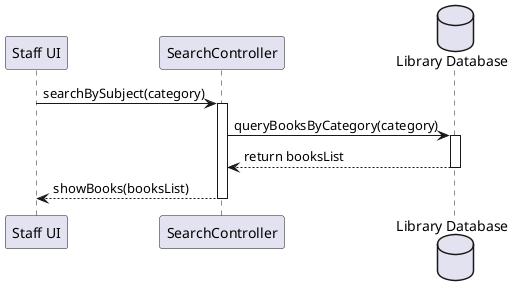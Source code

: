 @startuml
participant "Staff UI" as StaffUI
participant "SearchController" as Controller
database "Library Database" as LibraryDB

StaffUI -> Controller : searchBySubject(category)
activate Controller

Controller -> LibraryDB : queryBooksByCategory(category)
activate LibraryDB

LibraryDB --> Controller : return booksList
deactivate LibraryDB

Controller --> StaffUI : showBooks(booksList)
deactivate Controller

@enduml